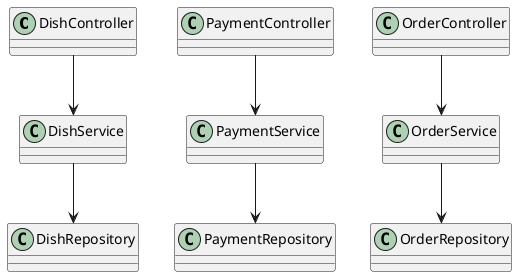 @startuml
skinparam classAttributeIconSize 0

class DishController
class PaymentController
class OrderController

class DishService
class PaymentService
class OrderService

class DishRepository
class OrderRepository
class PaymentRepository

DishController --> DishService
PaymentController --> PaymentService
OrderController --> OrderService

DishService --> DishRepository
OrderService --> OrderRepository
PaymentService --> PaymentRepository
@enduml
